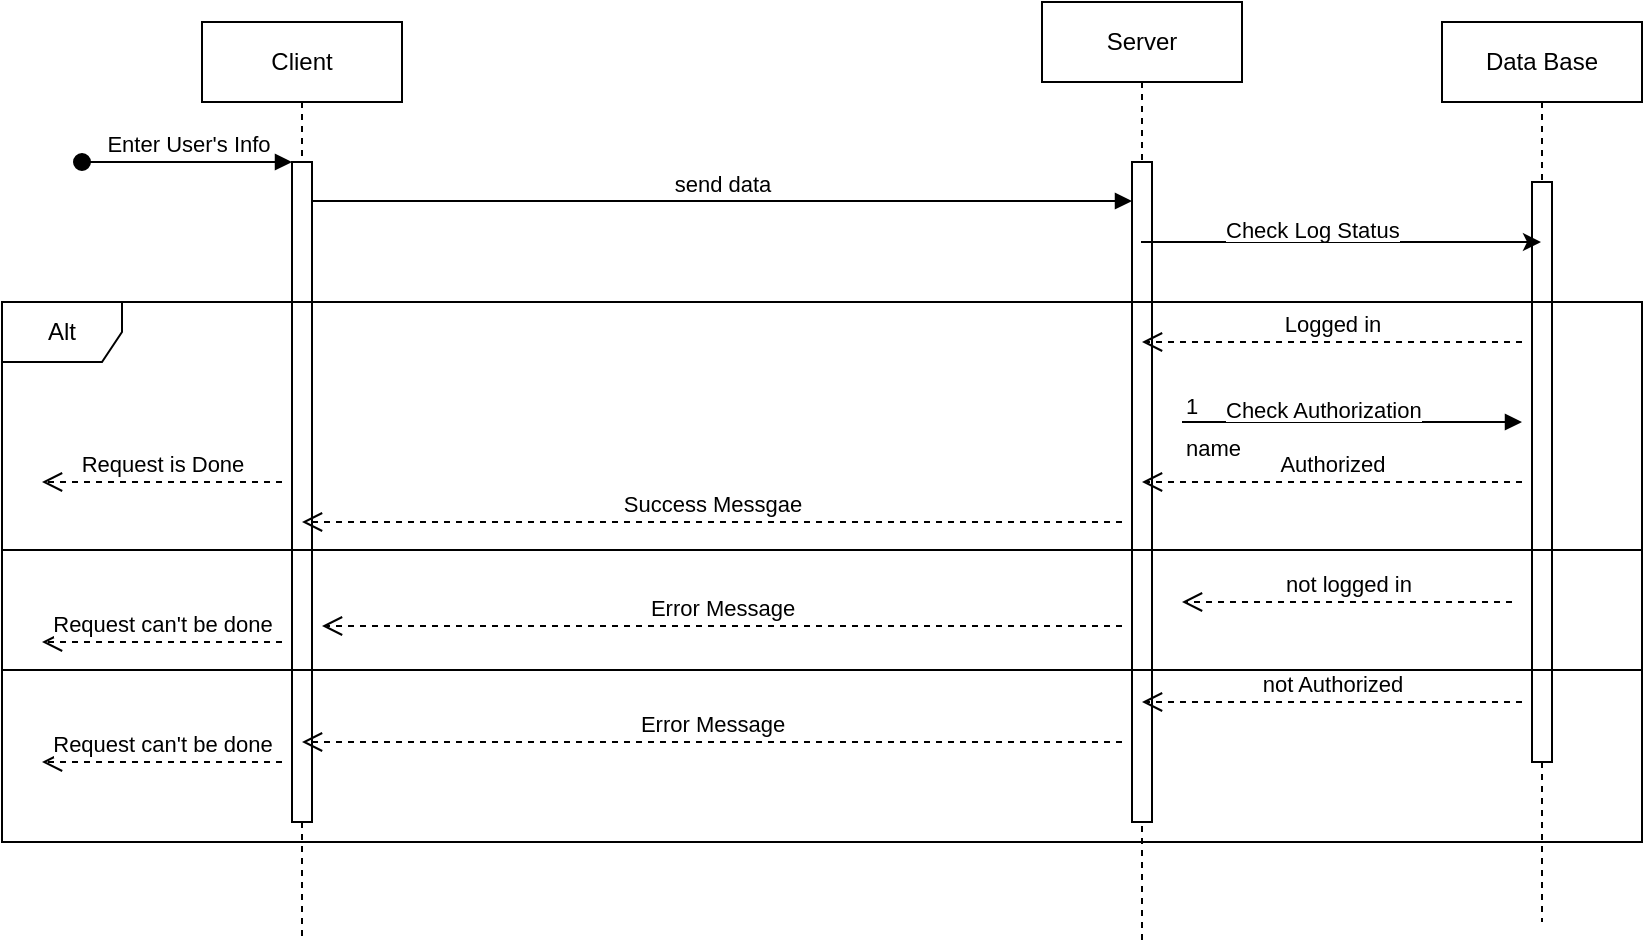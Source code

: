 <mxfile version="24.4.4" type="device">
  <diagram name="Page-1" id="2YBvvXClWsGukQMizWep">
    <mxGraphModel dx="880" dy="506" grid="1" gridSize="10" guides="1" tooltips="1" connect="1" arrows="1" fold="1" page="1" pageScale="1" pageWidth="850" pageHeight="1100" math="0" shadow="0">
      <root>
        <mxCell id="0" />
        <mxCell id="1" parent="0" />
        <mxCell id="aM9ryv3xv72pqoxQDRHE-1" value="Client" style="shape=umlLifeline;perimeter=lifelinePerimeter;whiteSpace=wrap;html=1;container=0;dropTarget=0;collapsible=0;recursiveResize=0;outlineConnect=0;portConstraint=eastwest;newEdgeStyle={&quot;edgeStyle&quot;:&quot;elbowEdgeStyle&quot;,&quot;elbow&quot;:&quot;vertical&quot;,&quot;curved&quot;:0,&quot;rounded&quot;:0};" parent="1" vertex="1">
          <mxGeometry x="110" y="50" width="100" height="460" as="geometry" />
        </mxCell>
        <mxCell id="aM9ryv3xv72pqoxQDRHE-2" value="" style="html=1;points=[];perimeter=orthogonalPerimeter;outlineConnect=0;targetShapes=umlLifeline;portConstraint=eastwest;newEdgeStyle={&quot;edgeStyle&quot;:&quot;elbowEdgeStyle&quot;,&quot;elbow&quot;:&quot;vertical&quot;,&quot;curved&quot;:0,&quot;rounded&quot;:0};" parent="aM9ryv3xv72pqoxQDRHE-1" vertex="1">
          <mxGeometry x="45" y="70" width="10" height="330" as="geometry" />
        </mxCell>
        <mxCell id="aM9ryv3xv72pqoxQDRHE-3" value="Enter User&#39;s Info" style="html=1;verticalAlign=bottom;startArrow=oval;endArrow=block;startSize=8;edgeStyle=elbowEdgeStyle;elbow=vertical;curved=0;rounded=0;" parent="aM9ryv3xv72pqoxQDRHE-1" target="aM9ryv3xv72pqoxQDRHE-2" edge="1">
          <mxGeometry relative="1" as="geometry">
            <mxPoint x="-60" y="70" as="sourcePoint" />
          </mxGeometry>
        </mxCell>
        <mxCell id="aM9ryv3xv72pqoxQDRHE-5" value="Server" style="shape=umlLifeline;perimeter=lifelinePerimeter;whiteSpace=wrap;html=1;container=0;dropTarget=0;collapsible=0;recursiveResize=0;outlineConnect=0;portConstraint=eastwest;newEdgeStyle={&quot;edgeStyle&quot;:&quot;elbowEdgeStyle&quot;,&quot;elbow&quot;:&quot;vertical&quot;,&quot;curved&quot;:0,&quot;rounded&quot;:0};" parent="1" vertex="1">
          <mxGeometry x="530" y="40" width="100" height="470" as="geometry" />
        </mxCell>
        <mxCell id="aM9ryv3xv72pqoxQDRHE-6" value="" style="html=1;points=[];perimeter=orthogonalPerimeter;outlineConnect=0;targetShapes=umlLifeline;portConstraint=eastwest;newEdgeStyle={&quot;edgeStyle&quot;:&quot;elbowEdgeStyle&quot;,&quot;elbow&quot;:&quot;vertical&quot;,&quot;curved&quot;:0,&quot;rounded&quot;:0};" parent="aM9ryv3xv72pqoxQDRHE-5" vertex="1">
          <mxGeometry x="45" y="80" width="10" height="330" as="geometry" />
        </mxCell>
        <mxCell id="aM9ryv3xv72pqoxQDRHE-7" value="send data" style="html=1;verticalAlign=bottom;endArrow=block;edgeStyle=elbowEdgeStyle;elbow=vertical;curved=0;rounded=0;" parent="1" edge="1">
          <mxGeometry relative="1" as="geometry">
            <mxPoint x="165" y="139.5" as="sourcePoint" />
            <Array as="points">
              <mxPoint x="180" y="139.5" />
            </Array>
            <mxPoint x="575" y="139.5" as="targetPoint" />
          </mxGeometry>
        </mxCell>
        <mxCell id="aM9ryv3xv72pqoxQDRHE-8" value="Error Message" style="html=1;verticalAlign=bottom;endArrow=open;dashed=1;endSize=8;edgeStyle=elbowEdgeStyle;elbow=vertical;curved=0;rounded=0;" parent="1" edge="1">
          <mxGeometry relative="1" as="geometry">
            <mxPoint x="170" y="352" as="targetPoint" />
            <Array as="points">
              <mxPoint x="185" y="352" />
            </Array>
            <mxPoint x="570" y="352" as="sourcePoint" />
          </mxGeometry>
        </mxCell>
        <mxCell id="3LZNabAyvJr3yFJt6VHo-1" value="Data Base" style="shape=umlLifeline;perimeter=lifelinePerimeter;whiteSpace=wrap;html=1;container=0;dropTarget=0;collapsible=0;recursiveResize=0;outlineConnect=0;portConstraint=eastwest;newEdgeStyle={&quot;edgeStyle&quot;:&quot;elbowEdgeStyle&quot;,&quot;elbow&quot;:&quot;vertical&quot;,&quot;curved&quot;:0,&quot;rounded&quot;:0};" parent="1" vertex="1">
          <mxGeometry x="730" y="50" width="100" height="450" as="geometry" />
        </mxCell>
        <mxCell id="3LZNabAyvJr3yFJt6VHo-2" value="" style="html=1;points=[];perimeter=orthogonalPerimeter;outlineConnect=0;targetShapes=umlLifeline;portConstraint=eastwest;newEdgeStyle={&quot;edgeStyle&quot;:&quot;elbowEdgeStyle&quot;,&quot;elbow&quot;:&quot;vertical&quot;,&quot;curved&quot;:0,&quot;rounded&quot;:0};" parent="3LZNabAyvJr3yFJt6VHo-1" vertex="1">
          <mxGeometry x="45" y="80" width="10" height="290" as="geometry" />
        </mxCell>
        <mxCell id="xayO1TqIT4VDYzyqdbxs-1" value="" style="endArrow=classic;html=1;rounded=0;" edge="1" parent="1">
          <mxGeometry width="50" height="50" relative="1" as="geometry">
            <mxPoint x="579.5" y="160" as="sourcePoint" />
            <mxPoint x="779.5" y="160" as="targetPoint" />
            <Array as="points">
              <mxPoint x="630" y="160" />
              <mxPoint x="710" y="160" />
            </Array>
          </mxGeometry>
        </mxCell>
        <mxCell id="xayO1TqIT4VDYzyqdbxs-2" value="&lt;div style=&quot;text-align: center;&quot;&gt;&lt;span style=&quot;font-size: 11px; text-wrap: nowrap; background-color: rgb(255, 255, 255);&quot;&gt;Check Log Status&lt;/span&gt;&lt;/div&gt;" style="text;whiteSpace=wrap;html=1;" vertex="1" parent="1">
          <mxGeometry x="620" y="140" width="130" height="50" as="geometry" />
        </mxCell>
        <mxCell id="xayO1TqIT4VDYzyqdbxs-3" value="Logged in" style="html=1;verticalAlign=bottom;endArrow=open;dashed=1;endSize=8;edgeStyle=elbowEdgeStyle;elbow=vertical;curved=0;rounded=0;" edge="1" parent="1">
          <mxGeometry relative="1" as="geometry">
            <mxPoint x="580" y="210" as="targetPoint" />
            <Array as="points" />
            <mxPoint x="770" y="210" as="sourcePoint" />
          </mxGeometry>
        </mxCell>
        <mxCell id="xayO1TqIT4VDYzyqdbxs-5" value="Authorized" style="html=1;verticalAlign=bottom;endArrow=open;dashed=1;endSize=8;edgeStyle=elbowEdgeStyle;elbow=vertical;curved=0;rounded=0;" edge="1" parent="1">
          <mxGeometry relative="1" as="geometry">
            <mxPoint x="580" y="280" as="targetPoint" />
            <Array as="points" />
            <mxPoint x="770" y="280" as="sourcePoint" />
          </mxGeometry>
        </mxCell>
        <mxCell id="xayO1TqIT4VDYzyqdbxs-6" value="Success Messgae" style="html=1;verticalAlign=bottom;endArrow=open;dashed=1;endSize=8;edgeStyle=elbowEdgeStyle;elbow=vertical;curved=0;rounded=0;" edge="1" parent="1">
          <mxGeometry relative="1" as="geometry">
            <mxPoint x="160" y="300" as="targetPoint" />
            <Array as="points">
              <mxPoint x="185" y="300" />
            </Array>
            <mxPoint x="570" y="300" as="sourcePoint" />
          </mxGeometry>
        </mxCell>
        <mxCell id="xayO1TqIT4VDYzyqdbxs-7" value="Request is Done" style="html=1;verticalAlign=bottom;endArrow=open;dashed=1;endSize=8;edgeStyle=elbowEdgeStyle;elbow=horizontal;curved=0;rounded=0;" edge="1" parent="1">
          <mxGeometry relative="1" as="geometry">
            <mxPoint x="30" y="280" as="targetPoint" />
            <Array as="points" />
            <mxPoint x="150" y="280" as="sourcePoint" />
          </mxGeometry>
        </mxCell>
        <mxCell id="xayO1TqIT4VDYzyqdbxs-8" value="Request can&#39;t be done" style="html=1;verticalAlign=bottom;endArrow=open;dashed=1;endSize=8;edgeStyle=elbowEdgeStyle;elbow=vertical;curved=0;rounded=0;" edge="1" parent="1">
          <mxGeometry relative="1" as="geometry">
            <mxPoint x="30" y="360" as="targetPoint" />
            <Array as="points" />
            <mxPoint x="150" y="360" as="sourcePoint" />
          </mxGeometry>
        </mxCell>
        <mxCell id="xayO1TqIT4VDYzyqdbxs-10" value="Alt" style="shape=umlFrame;whiteSpace=wrap;html=1;pointerEvents=0;" vertex="1" parent="1">
          <mxGeometry x="10" y="190" width="820" height="270" as="geometry" />
        </mxCell>
        <mxCell id="xayO1TqIT4VDYzyqdbxs-11" value="not logged in" style="html=1;verticalAlign=bottom;endArrow=open;dashed=1;endSize=8;curved=0;rounded=0;" edge="1" parent="1">
          <mxGeometry relative="1" as="geometry">
            <mxPoint x="765" y="340" as="sourcePoint" />
            <mxPoint x="600" y="340" as="targetPoint" />
            <Array as="points" />
          </mxGeometry>
        </mxCell>
        <mxCell id="xayO1TqIT4VDYzyqdbxs-16" value="name" style="endArrow=block;endFill=1;html=1;edgeStyle=orthogonalEdgeStyle;align=left;verticalAlign=top;rounded=0;" edge="1" parent="1">
          <mxGeometry x="-1" relative="1" as="geometry">
            <mxPoint x="600" y="250" as="sourcePoint" />
            <mxPoint x="770" y="250" as="targetPoint" />
          </mxGeometry>
        </mxCell>
        <mxCell id="xayO1TqIT4VDYzyqdbxs-17" value="1" style="edgeLabel;resizable=0;html=1;align=left;verticalAlign=bottom;" connectable="0" vertex="1" parent="xayO1TqIT4VDYzyqdbxs-16">
          <mxGeometry x="-1" relative="1" as="geometry" />
        </mxCell>
        <mxCell id="xayO1TqIT4VDYzyqdbxs-18" value="&lt;div style=&quot;text-align: center;&quot;&gt;&lt;span style=&quot;font-size: 11px; text-wrap: nowrap; background-color: rgb(255, 255, 255);&quot;&gt;Check Authorization&lt;/span&gt;&lt;/div&gt;" style="text;whiteSpace=wrap;html=1;" vertex="1" parent="1">
          <mxGeometry x="620" y="230" width="130" height="30" as="geometry" />
        </mxCell>
        <mxCell id="xayO1TqIT4VDYzyqdbxs-22" value="not Authorized" style="html=1;verticalAlign=bottom;endArrow=open;dashed=1;endSize=8;edgeStyle=elbowEdgeStyle;elbow=vertical;curved=0;rounded=0;" edge="1" parent="1">
          <mxGeometry relative="1" as="geometry">
            <mxPoint x="580" y="390" as="targetPoint" />
            <Array as="points" />
            <mxPoint x="770" y="390" as="sourcePoint" />
          </mxGeometry>
        </mxCell>
        <mxCell id="xayO1TqIT4VDYzyqdbxs-23" value="Error Message" style="html=1;verticalAlign=bottom;endArrow=open;dashed=1;endSize=8;edgeStyle=elbowEdgeStyle;elbow=vertical;curved=0;rounded=0;" edge="1" parent="1">
          <mxGeometry relative="1" as="geometry">
            <mxPoint x="160" y="410" as="targetPoint" />
            <Array as="points">
              <mxPoint x="185" y="410" />
            </Array>
            <mxPoint x="570" y="410" as="sourcePoint" />
          </mxGeometry>
        </mxCell>
        <mxCell id="xayO1TqIT4VDYzyqdbxs-24" value="Request can&#39;t be done" style="html=1;verticalAlign=bottom;endArrow=open;dashed=1;endSize=8;edgeStyle=elbowEdgeStyle;elbow=vertical;curved=0;rounded=0;" edge="1" parent="1">
          <mxGeometry relative="1" as="geometry">
            <mxPoint x="30" y="420" as="targetPoint" />
            <Array as="points">
              <mxPoint x="90" y="420" />
            </Array>
            <mxPoint x="150" y="420" as="sourcePoint" />
          </mxGeometry>
        </mxCell>
        <mxCell id="xayO1TqIT4VDYzyqdbxs-25" value="" style="line;strokeWidth=1;fillColor=none;align=left;verticalAlign=middle;spacingTop=-1;spacingLeft=3;spacingRight=3;rotatable=0;labelPosition=right;points=[];portConstraint=eastwest;strokeColor=inherit;" vertex="1" parent="1">
          <mxGeometry x="10" y="310" width="820" height="8" as="geometry" />
        </mxCell>
        <mxCell id="xayO1TqIT4VDYzyqdbxs-26" value="" style="line;strokeWidth=1;fillColor=none;align=left;verticalAlign=middle;spacingTop=-1;spacingLeft=3;spacingRight=3;rotatable=0;labelPosition=right;points=[];portConstraint=eastwest;strokeColor=inherit;" vertex="1" parent="1">
          <mxGeometry x="10" y="370" width="820" height="8" as="geometry" />
        </mxCell>
      </root>
    </mxGraphModel>
  </diagram>
</mxfile>
